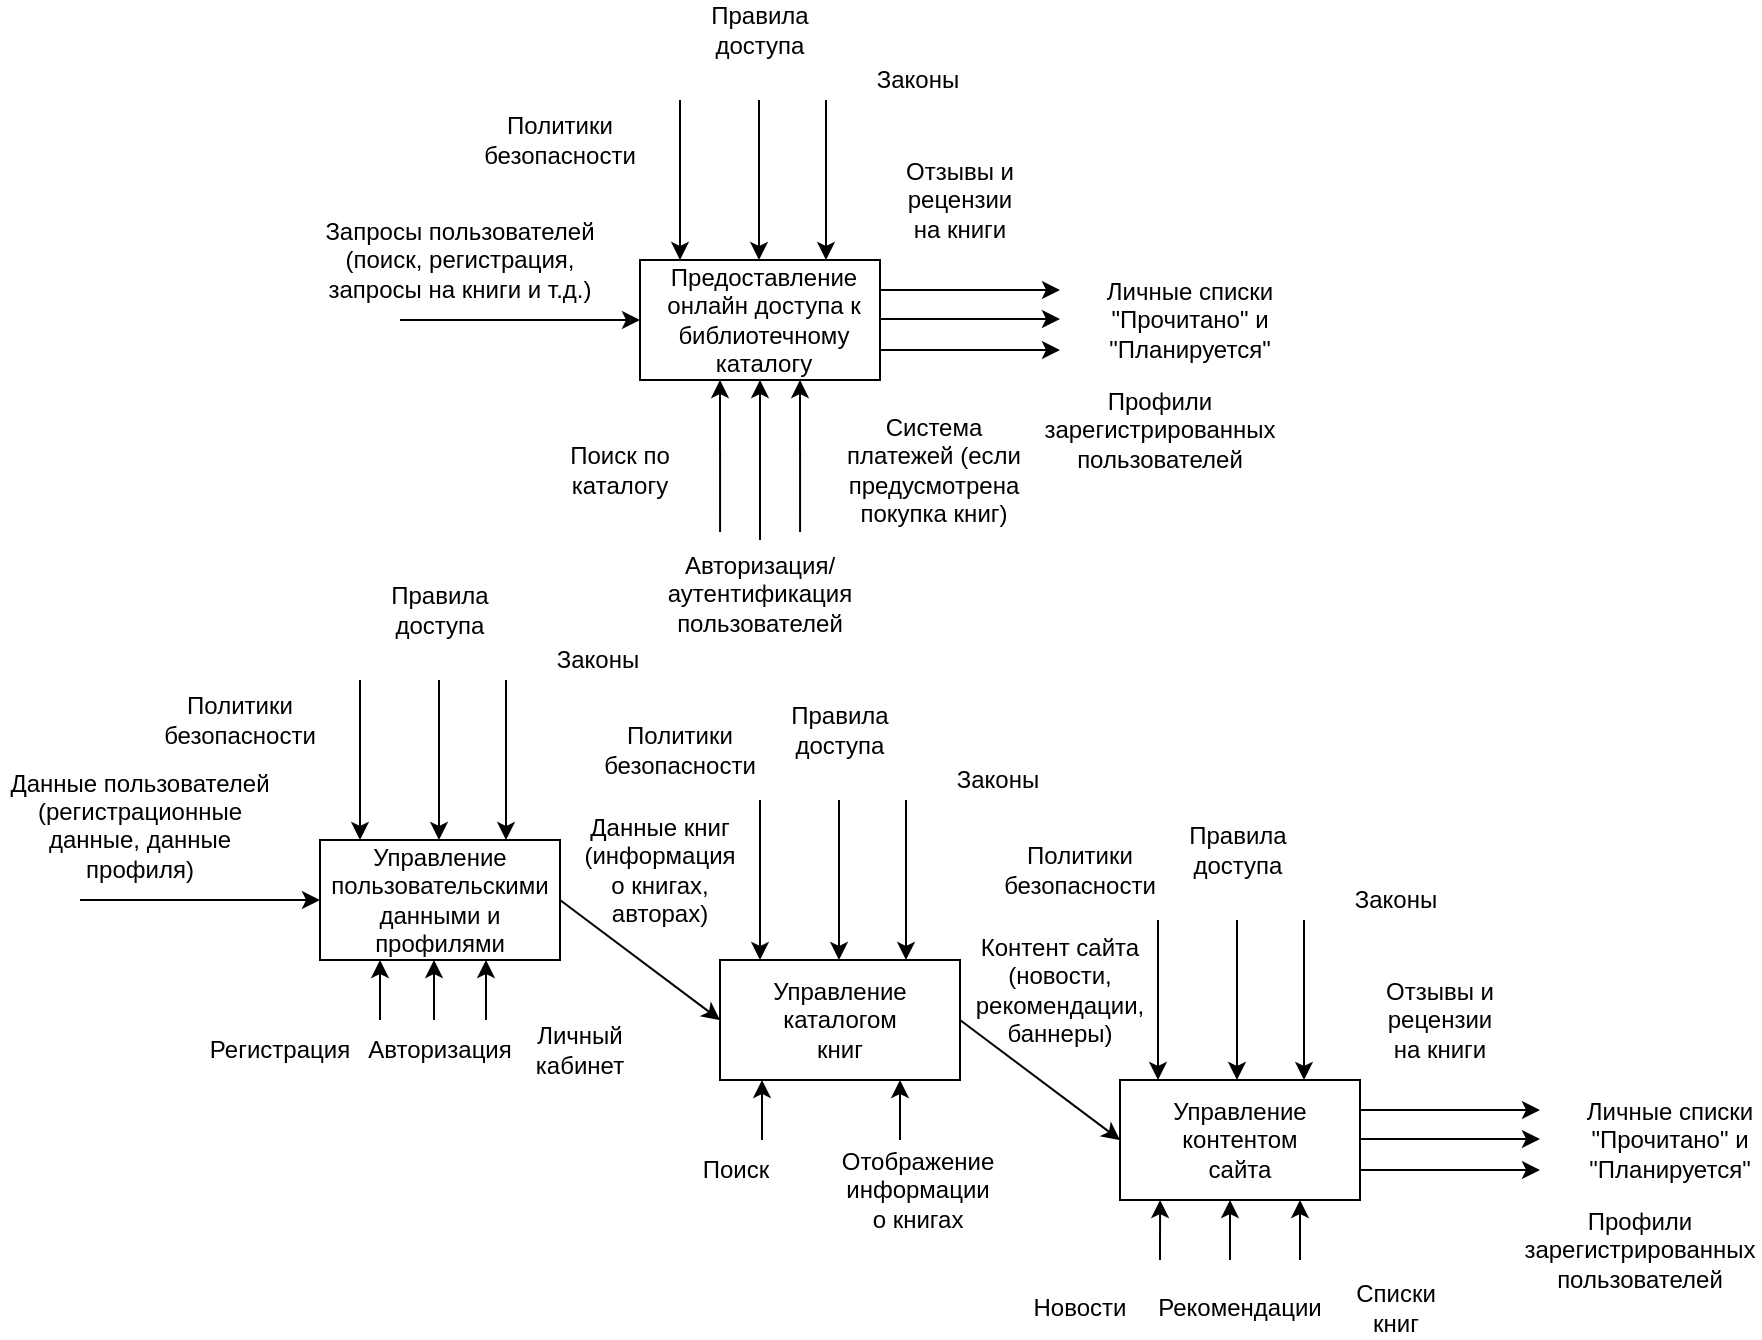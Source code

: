 <mxfile version="24.4.0" type="device">
  <diagram name="Страница — 1" id="PzksP_45azqz7sU4Hmrh">
    <mxGraphModel dx="1434" dy="772" grid="1" gridSize="10" guides="1" tooltips="1" connect="1" arrows="1" fold="1" page="1" pageScale="1" pageWidth="827" pageHeight="1169" math="0" shadow="0">
      <root>
        <mxCell id="0" />
        <mxCell id="1" parent="0" />
        <mxCell id="FOBwEwuGAt_n-QjyHjdJ-1" value="" style="rounded=0;whiteSpace=wrap;html=1;" parent="1" vertex="1">
          <mxGeometry x="320" y="290" width="120" height="60" as="geometry" />
        </mxCell>
        <mxCell id="FOBwEwuGAt_n-QjyHjdJ-3" value="Предоставление онлайн доступа к библиотечному каталогу" style="text;html=1;strokeColor=none;fillColor=none;align=center;verticalAlign=middle;whiteSpace=wrap;rounded=0;" parent="1" vertex="1">
          <mxGeometry x="332" y="305" width="100" height="30" as="geometry" />
        </mxCell>
        <mxCell id="FOBwEwuGAt_n-QjyHjdJ-6" value="" style="endArrow=classic;html=1;rounded=0;entryX=0.5;entryY=0;entryDx=0;entryDy=0;" parent="1" edge="1">
          <mxGeometry width="50" height="50" relative="1" as="geometry">
            <mxPoint x="340" y="210" as="sourcePoint" />
            <mxPoint x="340" y="290" as="targetPoint" />
          </mxGeometry>
        </mxCell>
        <mxCell id="FOBwEwuGAt_n-QjyHjdJ-7" value="Политики безопасности" style="text;html=1;strokeColor=none;fillColor=none;align=center;verticalAlign=middle;whiteSpace=wrap;rounded=0;" parent="1" vertex="1">
          <mxGeometry x="250" y="215" width="60" height="30" as="geometry" />
        </mxCell>
        <mxCell id="FOBwEwuGAt_n-QjyHjdJ-8" value="" style="endArrow=classic;html=1;rounded=0;entryX=0.558;entryY=1.067;entryDx=0;entryDy=0;entryPerimeter=0;" parent="1" edge="1">
          <mxGeometry width="50" height="50" relative="1" as="geometry">
            <mxPoint x="360.04" y="425.98" as="sourcePoint" />
            <mxPoint x="360.0" y="350" as="targetPoint" />
          </mxGeometry>
        </mxCell>
        <mxCell id="FOBwEwuGAt_n-QjyHjdJ-9" value="Поиск по каталогу" style="text;html=1;strokeColor=none;fillColor=none;align=center;verticalAlign=middle;whiteSpace=wrap;rounded=0;fontStyle=0" parent="1" vertex="1">
          <mxGeometry x="280" y="380" width="60" height="30" as="geometry" />
        </mxCell>
        <mxCell id="FOBwEwuGAt_n-QjyHjdJ-10" value="" style="endArrow=classic;html=1;rounded=0;entryX=0.558;entryY=1.067;entryDx=0;entryDy=0;entryPerimeter=0;" parent="1" edge="1">
          <mxGeometry width="50" height="50" relative="1" as="geometry">
            <mxPoint x="400.04" y="425.98" as="sourcePoint" />
            <mxPoint x="400.0" y="350" as="targetPoint" />
          </mxGeometry>
        </mxCell>
        <mxCell id="FOBwEwuGAt_n-QjyHjdJ-11" value="Система платежей (если предусмотрена покупка книг)" style="text;html=1;strokeColor=none;fillColor=none;align=center;verticalAlign=middle;whiteSpace=wrap;rounded=0;fontStyle=0" parent="1" vertex="1">
          <mxGeometry x="414" y="380" width="106" height="30" as="geometry" />
        </mxCell>
        <mxCell id="FOBwEwuGAt_n-QjyHjdJ-14" value="" style="rounded=0;whiteSpace=wrap;html=1;" parent="1" vertex="1">
          <mxGeometry x="160" y="580" width="120" height="60" as="geometry" />
        </mxCell>
        <mxCell id="FOBwEwuGAt_n-QjyHjdJ-15" value="" style="rounded=0;whiteSpace=wrap;html=1;" parent="1" vertex="1">
          <mxGeometry x="360" y="640" width="120" height="60" as="geometry" />
        </mxCell>
        <mxCell id="FOBwEwuGAt_n-QjyHjdJ-16" value="" style="rounded=0;whiteSpace=wrap;html=1;" parent="1" vertex="1">
          <mxGeometry x="560" y="700" width="120" height="60" as="geometry" />
        </mxCell>
        <mxCell id="FOBwEwuGAt_n-QjyHjdJ-19" value="Управление пользовательскими данными и профилями" style="text;html=1;strokeColor=none;fillColor=none;align=center;verticalAlign=middle;whiteSpace=wrap;rounded=0;" parent="1" vertex="1">
          <mxGeometry x="190" y="595" width="60" height="30" as="geometry" />
        </mxCell>
        <mxCell id="FOBwEwuGAt_n-QjyHjdJ-20" value="" style="endArrow=classic;html=1;rounded=0;exitX=1;exitY=0.5;exitDx=0;exitDy=0;entryX=0;entryY=0.5;entryDx=0;entryDy=0;" parent="1" source="FOBwEwuGAt_n-QjyHjdJ-14" target="FOBwEwuGAt_n-QjyHjdJ-15" edge="1">
          <mxGeometry width="50" height="50" relative="1" as="geometry">
            <mxPoint x="300" y="640" as="sourcePoint" />
            <mxPoint x="350" y="590" as="targetPoint" />
          </mxGeometry>
        </mxCell>
        <mxCell id="FOBwEwuGAt_n-QjyHjdJ-21" value="" style="endArrow=classic;html=1;rounded=0;exitX=1;exitY=0.5;exitDx=0;exitDy=0;entryX=0;entryY=0.5;entryDx=0;entryDy=0;" parent="1" edge="1">
          <mxGeometry width="50" height="50" relative="1" as="geometry">
            <mxPoint x="480" y="670" as="sourcePoint" />
            <mxPoint x="560" y="730" as="targetPoint" />
          </mxGeometry>
        </mxCell>
        <mxCell id="FOBwEwuGAt_n-QjyHjdJ-24" value="Управление каталогом книг" style="text;html=1;strokeColor=none;fillColor=none;align=center;verticalAlign=middle;whiteSpace=wrap;rounded=0;" parent="1" vertex="1">
          <mxGeometry x="390" y="655" width="60" height="30" as="geometry" />
        </mxCell>
        <mxCell id="FOBwEwuGAt_n-QjyHjdJ-25" value="Управление контентом сайта" style="text;html=1;strokeColor=none;fillColor=none;align=center;verticalAlign=middle;whiteSpace=wrap;rounded=0;" parent="1" vertex="1">
          <mxGeometry x="590" y="715" width="60" height="30" as="geometry" />
        </mxCell>
        <mxCell id="FOBwEwuGAt_n-QjyHjdJ-38" value="" style="endArrow=classic;html=1;rounded=0;" parent="1" edge="1">
          <mxGeometry width="50" height="50" relative="1" as="geometry">
            <mxPoint x="200" y="320" as="sourcePoint" />
            <mxPoint x="320" y="320" as="targetPoint" />
          </mxGeometry>
        </mxCell>
        <mxCell id="FOBwEwuGAt_n-QjyHjdJ-40" value="Запросы пользователей (поиск, регистрация, запросы на книги и т.д.)" style="text;html=1;strokeColor=none;fillColor=none;align=center;verticalAlign=middle;whiteSpace=wrap;rounded=0;" parent="1" vertex="1">
          <mxGeometry x="160" y="275" width="140" height="30" as="geometry" />
        </mxCell>
        <mxCell id="FOBwEwuGAt_n-QjyHjdJ-42" value="" style="endArrow=classic;html=1;rounded=0;" parent="1" edge="1">
          <mxGeometry width="50" height="50" relative="1" as="geometry">
            <mxPoint x="440" y="305" as="sourcePoint" />
            <mxPoint x="530" y="305" as="targetPoint" />
          </mxGeometry>
        </mxCell>
        <mxCell id="FOBwEwuGAt_n-QjyHjdJ-44" value="Отзывы и рецензии на книги" style="text;html=1;strokeColor=none;fillColor=none;align=center;verticalAlign=middle;whiteSpace=wrap;rounded=0;" parent="1" vertex="1">
          <mxGeometry x="450" y="245" width="60" height="30" as="geometry" />
        </mxCell>
        <mxCell id="FOBwEwuGAt_n-QjyHjdJ-46" value="" style="endArrow=classic;html=1;rounded=0;entryX=0.5;entryY=1;entryDx=0;entryDy=0;" parent="1" target="FOBwEwuGAt_n-QjyHjdJ-1" edge="1">
          <mxGeometry width="50" height="50" relative="1" as="geometry">
            <mxPoint x="380" y="430" as="sourcePoint" />
            <mxPoint x="400" y="450" as="targetPoint" />
          </mxGeometry>
        </mxCell>
        <mxCell id="FOBwEwuGAt_n-QjyHjdJ-47" value="Авторизация/аутентификация пользователей" style="text;html=1;strokeColor=none;fillColor=none;align=center;verticalAlign=middle;whiteSpace=wrap;rounded=0;fontStyle=0" parent="1" vertex="1">
          <mxGeometry x="350" y="442" width="60" height="30" as="geometry" />
        </mxCell>
        <mxCell id="FOBwEwuGAt_n-QjyHjdJ-53" value="" style="endArrow=classic;html=1;rounded=0;entryX=0.25;entryY=1;entryDx=0;entryDy=0;" parent="1" target="FOBwEwuGAt_n-QjyHjdJ-14" edge="1">
          <mxGeometry width="50" height="50" relative="1" as="geometry">
            <mxPoint x="190" y="670" as="sourcePoint" />
            <mxPoint x="200" y="700" as="targetPoint" />
          </mxGeometry>
        </mxCell>
        <mxCell id="FOBwEwuGAt_n-QjyHjdJ-54" value="Регистрация" style="text;html=1;strokeColor=none;fillColor=none;align=center;verticalAlign=middle;whiteSpace=wrap;rounded=0;" parent="1" vertex="1">
          <mxGeometry x="110" y="670" width="60" height="30" as="geometry" />
        </mxCell>
        <mxCell id="FOBwEwuGAt_n-QjyHjdJ-55" value="" style="endArrow=classic;html=1;rounded=0;exitX=0.175;exitY=1;exitDx=0;exitDy=0;exitPerimeter=0;entryX=0.175;entryY=1;entryDx=0;entryDy=0;entryPerimeter=0;" parent="1" target="FOBwEwuGAt_n-QjyHjdJ-15" edge="1">
          <mxGeometry width="50" height="50" relative="1" as="geometry">
            <mxPoint x="381" y="730" as="sourcePoint" />
            <mxPoint x="400" y="850" as="targetPoint" />
          </mxGeometry>
        </mxCell>
        <mxCell id="FOBwEwuGAt_n-QjyHjdJ-56" value="Поиск" style="text;html=1;strokeColor=none;fillColor=none;align=center;verticalAlign=middle;whiteSpace=wrap;rounded=0;" parent="1" vertex="1">
          <mxGeometry x="338" y="730" width="60" height="30" as="geometry" />
        </mxCell>
        <mxCell id="FOBwEwuGAt_n-QjyHjdJ-57" value="" style="endArrow=classic;html=1;rounded=0;exitX=0.167;exitY=1;exitDx=0;exitDy=0;exitPerimeter=0;entryX=0.167;entryY=1;entryDx=0;entryDy=0;entryPerimeter=0;" parent="1" target="FOBwEwuGAt_n-QjyHjdJ-16" edge="1">
          <mxGeometry width="50" height="50" relative="1" as="geometry">
            <mxPoint x="580" y="790" as="sourcePoint" />
            <mxPoint x="600" y="850" as="targetPoint" />
          </mxGeometry>
        </mxCell>
        <mxCell id="FOBwEwuGAt_n-QjyHjdJ-58" value="Новости" style="text;html=1;strokeColor=none;fillColor=none;align=center;verticalAlign=middle;whiteSpace=wrap;rounded=0;" parent="1" vertex="1">
          <mxGeometry x="510" y="799" width="60" height="30" as="geometry" />
        </mxCell>
        <mxCell id="FOBwEwuGAt_n-QjyHjdJ-59" value="" style="endArrow=classic;html=1;rounded=0;exitX=0.75;exitY=1;exitDx=0;exitDy=0;entryX=0.75;entryY=1;entryDx=0;entryDy=0;" parent="1" target="FOBwEwuGAt_n-QjyHjdJ-16" edge="1">
          <mxGeometry width="50" height="50" relative="1" as="geometry">
            <mxPoint x="650" y="790" as="sourcePoint" />
            <mxPoint x="680" y="920" as="targetPoint" />
          </mxGeometry>
        </mxCell>
        <mxCell id="FOBwEwuGAt_n-QjyHjdJ-60" value="Списки книг" style="text;html=1;strokeColor=none;fillColor=none;align=center;verticalAlign=middle;whiteSpace=wrap;rounded=0;" parent="1" vertex="1">
          <mxGeometry x="668" y="799" width="60" height="30" as="geometry" />
        </mxCell>
        <mxCell id="FOBwEwuGAt_n-QjyHjdJ-61" value="" style="endArrow=classic;html=1;rounded=0;exitX=0.75;exitY=1;exitDx=0;exitDy=0;entryX=0.75;entryY=1;entryDx=0;entryDy=0;" parent="1" target="FOBwEwuGAt_n-QjyHjdJ-15" edge="1">
          <mxGeometry width="50" height="50" relative="1" as="geometry">
            <mxPoint x="450" y="730" as="sourcePoint" />
            <mxPoint x="470" y="880" as="targetPoint" />
          </mxGeometry>
        </mxCell>
        <mxCell id="FOBwEwuGAt_n-QjyHjdJ-62" value="Отображение информации о книгах" style="text;html=1;strokeColor=none;fillColor=none;align=center;verticalAlign=middle;whiteSpace=wrap;rounded=0;" parent="1" vertex="1">
          <mxGeometry x="429" y="740" width="60" height="30" as="geometry" />
        </mxCell>
        <mxCell id="J_sVBbroZULIogUXOAUy-3" value="" style="endArrow=classic;html=1;rounded=0;" parent="1" edge="1">
          <mxGeometry width="50" height="50" relative="1" as="geometry">
            <mxPoint x="217" y="670" as="sourcePoint" />
            <mxPoint x="217" y="640" as="targetPoint" />
          </mxGeometry>
        </mxCell>
        <mxCell id="J_sVBbroZULIogUXOAUy-4" value="" style="endArrow=classic;html=1;rounded=0;" parent="1" edge="1">
          <mxGeometry width="50" height="50" relative="1" as="geometry">
            <mxPoint x="243" y="670" as="sourcePoint" />
            <mxPoint x="243" y="640" as="targetPoint" />
          </mxGeometry>
        </mxCell>
        <mxCell id="J_sVBbroZULIogUXOAUy-5" value="Авторизация" style="text;html=1;strokeColor=none;fillColor=none;align=center;verticalAlign=middle;whiteSpace=wrap;rounded=0;" parent="1" vertex="1">
          <mxGeometry x="190" y="670" width="60" height="30" as="geometry" />
        </mxCell>
        <mxCell id="J_sVBbroZULIogUXOAUy-6" value="Личный кабинет" style="text;html=1;strokeColor=none;fillColor=none;align=center;verticalAlign=middle;whiteSpace=wrap;rounded=0;" parent="1" vertex="1">
          <mxGeometry x="260" y="670" width="60" height="30" as="geometry" />
        </mxCell>
        <mxCell id="J_sVBbroZULIogUXOAUy-7" value="" style="endArrow=classic;html=1;rounded=0;exitX=0.75;exitY=1;exitDx=0;exitDy=0;entryX=0.75;entryY=1;entryDx=0;entryDy=0;" parent="1" edge="1">
          <mxGeometry width="50" height="50" relative="1" as="geometry">
            <mxPoint x="615" y="790" as="sourcePoint" />
            <mxPoint x="615" y="760" as="targetPoint" />
          </mxGeometry>
        </mxCell>
        <mxCell id="J_sVBbroZULIogUXOAUy-8" value="Рекомендации" style="text;html=1;strokeColor=none;fillColor=none;align=center;verticalAlign=middle;whiteSpace=wrap;rounded=0;" parent="1" vertex="1">
          <mxGeometry x="590" y="799" width="60" height="30" as="geometry" />
        </mxCell>
        <mxCell id="J_sVBbroZULIogUXOAUy-9" value="Контент сайта (новости, рекомендации, баннеры)" style="text;html=1;strokeColor=none;fillColor=none;align=center;verticalAlign=middle;whiteSpace=wrap;rounded=0;" parent="1" vertex="1">
          <mxGeometry x="500" y="640" width="60" height="30" as="geometry" />
        </mxCell>
        <mxCell id="J_sVBbroZULIogUXOAUy-10" value="Данные книг (информация о книгах, авторах)" style="text;html=1;strokeColor=none;fillColor=none;align=center;verticalAlign=middle;whiteSpace=wrap;rounded=0;" parent="1" vertex="1">
          <mxGeometry x="300" y="580" width="60" height="30" as="geometry" />
        </mxCell>
        <mxCell id="JS7KlilTBwcQzKzJyyxC-1" value="" style="endArrow=classic;html=1;rounded=0;" edge="1" parent="1">
          <mxGeometry width="50" height="50" relative="1" as="geometry">
            <mxPoint x="440" y="319.5" as="sourcePoint" />
            <mxPoint x="530" y="319.5" as="targetPoint" />
          </mxGeometry>
        </mxCell>
        <mxCell id="JS7KlilTBwcQzKzJyyxC-2" value="" style="endArrow=classic;html=1;rounded=0;" edge="1" parent="1">
          <mxGeometry width="50" height="50" relative="1" as="geometry">
            <mxPoint x="440" y="335" as="sourcePoint" />
            <mxPoint x="530" y="335" as="targetPoint" />
          </mxGeometry>
        </mxCell>
        <mxCell id="JS7KlilTBwcQzKzJyyxC-3" value="Личные списки &quot;Прочитано&quot; и &quot;Планируется&quot;" style="text;html=1;strokeColor=none;fillColor=none;align=center;verticalAlign=middle;whiteSpace=wrap;rounded=0;" vertex="1" parent="1">
          <mxGeometry x="550" y="305" width="90" height="30" as="geometry" />
        </mxCell>
        <mxCell id="JS7KlilTBwcQzKzJyyxC-4" value="Профили зарегистрированных пользователей" style="text;html=1;strokeColor=none;fillColor=none;align=center;verticalAlign=middle;whiteSpace=wrap;rounded=0;" vertex="1" parent="1">
          <mxGeometry x="550" y="360" width="60" height="30" as="geometry" />
        </mxCell>
        <mxCell id="JS7KlilTBwcQzKzJyyxC-5" value="" style="endArrow=classic;html=1;rounded=0;entryX=0.5;entryY=0;entryDx=0;entryDy=0;" edge="1" parent="1">
          <mxGeometry width="50" height="50" relative="1" as="geometry">
            <mxPoint x="379.5" y="210" as="sourcePoint" />
            <mxPoint x="379.5" y="290" as="targetPoint" />
          </mxGeometry>
        </mxCell>
        <mxCell id="JS7KlilTBwcQzKzJyyxC-6" value="" style="endArrow=classic;html=1;rounded=0;entryX=0.5;entryY=0;entryDx=0;entryDy=0;" edge="1" parent="1">
          <mxGeometry width="50" height="50" relative="1" as="geometry">
            <mxPoint x="413" y="210" as="sourcePoint" />
            <mxPoint x="413" y="290" as="targetPoint" />
          </mxGeometry>
        </mxCell>
        <mxCell id="JS7KlilTBwcQzKzJyyxC-7" value="Правила доступа" style="text;html=1;strokeColor=none;fillColor=none;align=center;verticalAlign=middle;whiteSpace=wrap;rounded=0;" vertex="1" parent="1">
          <mxGeometry x="350" y="160" width="60" height="30" as="geometry" />
        </mxCell>
        <mxCell id="JS7KlilTBwcQzKzJyyxC-8" value="Законы   " style="text;html=1;strokeColor=none;fillColor=none;align=center;verticalAlign=middle;whiteSpace=wrap;rounded=0;" vertex="1" parent="1">
          <mxGeometry x="429" y="185" width="60" height="30" as="geometry" />
        </mxCell>
        <mxCell id="JS7KlilTBwcQzKzJyyxC-9" value="" style="endArrow=classic;html=1;rounded=0;entryX=0.5;entryY=0;entryDx=0;entryDy=0;" edge="1" parent="1">
          <mxGeometry width="50" height="50" relative="1" as="geometry">
            <mxPoint x="180" y="500" as="sourcePoint" />
            <mxPoint x="180" y="580" as="targetPoint" />
          </mxGeometry>
        </mxCell>
        <mxCell id="JS7KlilTBwcQzKzJyyxC-10" value="Политики безопасности" style="text;html=1;strokeColor=none;fillColor=none;align=center;verticalAlign=middle;whiteSpace=wrap;rounded=0;" vertex="1" parent="1">
          <mxGeometry x="90" y="505" width="60" height="30" as="geometry" />
        </mxCell>
        <mxCell id="JS7KlilTBwcQzKzJyyxC-11" value="" style="endArrow=classic;html=1;rounded=0;entryX=0.5;entryY=0;entryDx=0;entryDy=0;" edge="1" parent="1">
          <mxGeometry width="50" height="50" relative="1" as="geometry">
            <mxPoint x="219.5" y="500" as="sourcePoint" />
            <mxPoint x="219.5" y="580" as="targetPoint" />
          </mxGeometry>
        </mxCell>
        <mxCell id="JS7KlilTBwcQzKzJyyxC-12" value="" style="endArrow=classic;html=1;rounded=0;entryX=0.5;entryY=0;entryDx=0;entryDy=0;" edge="1" parent="1">
          <mxGeometry width="50" height="50" relative="1" as="geometry">
            <mxPoint x="253" y="500" as="sourcePoint" />
            <mxPoint x="253" y="580" as="targetPoint" />
          </mxGeometry>
        </mxCell>
        <mxCell id="JS7KlilTBwcQzKzJyyxC-13" value="Правила доступа" style="text;html=1;strokeColor=none;fillColor=none;align=center;verticalAlign=middle;whiteSpace=wrap;rounded=0;" vertex="1" parent="1">
          <mxGeometry x="190" y="450" width="60" height="30" as="geometry" />
        </mxCell>
        <mxCell id="JS7KlilTBwcQzKzJyyxC-14" value="Законы   " style="text;html=1;strokeColor=none;fillColor=none;align=center;verticalAlign=middle;whiteSpace=wrap;rounded=0;" vertex="1" parent="1">
          <mxGeometry x="269" y="475" width="60" height="30" as="geometry" />
        </mxCell>
        <mxCell id="JS7KlilTBwcQzKzJyyxC-27" value="" style="endArrow=classic;html=1;rounded=0;entryX=0.5;entryY=0;entryDx=0;entryDy=0;" edge="1" parent="1">
          <mxGeometry width="50" height="50" relative="1" as="geometry">
            <mxPoint x="380" y="560" as="sourcePoint" />
            <mxPoint x="380" y="640" as="targetPoint" />
          </mxGeometry>
        </mxCell>
        <mxCell id="JS7KlilTBwcQzKzJyyxC-28" value="Политики безопасности" style="text;html=1;strokeColor=none;fillColor=none;align=center;verticalAlign=middle;whiteSpace=wrap;rounded=0;" vertex="1" parent="1">
          <mxGeometry x="310" y="520" width="60" height="30" as="geometry" />
        </mxCell>
        <mxCell id="JS7KlilTBwcQzKzJyyxC-29" value="" style="endArrow=classic;html=1;rounded=0;entryX=0.5;entryY=0;entryDx=0;entryDy=0;" edge="1" parent="1">
          <mxGeometry width="50" height="50" relative="1" as="geometry">
            <mxPoint x="419.5" y="560" as="sourcePoint" />
            <mxPoint x="419.5" y="640" as="targetPoint" />
          </mxGeometry>
        </mxCell>
        <mxCell id="JS7KlilTBwcQzKzJyyxC-30" value="" style="endArrow=classic;html=1;rounded=0;entryX=0.5;entryY=0;entryDx=0;entryDy=0;" edge="1" parent="1">
          <mxGeometry width="50" height="50" relative="1" as="geometry">
            <mxPoint x="453" y="560" as="sourcePoint" />
            <mxPoint x="453" y="640" as="targetPoint" />
          </mxGeometry>
        </mxCell>
        <mxCell id="JS7KlilTBwcQzKzJyyxC-31" value="Правила доступа" style="text;html=1;strokeColor=none;fillColor=none;align=center;verticalAlign=middle;whiteSpace=wrap;rounded=0;" vertex="1" parent="1">
          <mxGeometry x="390" y="510" width="60" height="30" as="geometry" />
        </mxCell>
        <mxCell id="JS7KlilTBwcQzKzJyyxC-32" value="Законы   " style="text;html=1;strokeColor=none;fillColor=none;align=center;verticalAlign=middle;whiteSpace=wrap;rounded=0;" vertex="1" parent="1">
          <mxGeometry x="469" y="535" width="60" height="30" as="geometry" />
        </mxCell>
        <mxCell id="JS7KlilTBwcQzKzJyyxC-33" value="" style="endArrow=classic;html=1;rounded=0;entryX=0.5;entryY=0;entryDx=0;entryDy=0;" edge="1" parent="1">
          <mxGeometry width="50" height="50" relative="1" as="geometry">
            <mxPoint x="579" y="620" as="sourcePoint" />
            <mxPoint x="579" y="700" as="targetPoint" />
          </mxGeometry>
        </mxCell>
        <mxCell id="JS7KlilTBwcQzKzJyyxC-34" value="Политики безопасности" style="text;html=1;strokeColor=none;fillColor=none;align=center;verticalAlign=middle;whiteSpace=wrap;rounded=0;" vertex="1" parent="1">
          <mxGeometry x="510" y="580" width="60" height="30" as="geometry" />
        </mxCell>
        <mxCell id="JS7KlilTBwcQzKzJyyxC-35" value="" style="endArrow=classic;html=1;rounded=0;entryX=0.5;entryY=0;entryDx=0;entryDy=0;" edge="1" parent="1">
          <mxGeometry width="50" height="50" relative="1" as="geometry">
            <mxPoint x="618.5" y="620" as="sourcePoint" />
            <mxPoint x="618.5" y="700" as="targetPoint" />
          </mxGeometry>
        </mxCell>
        <mxCell id="JS7KlilTBwcQzKzJyyxC-36" value="" style="endArrow=classic;html=1;rounded=0;entryX=0.5;entryY=0;entryDx=0;entryDy=0;" edge="1" parent="1">
          <mxGeometry width="50" height="50" relative="1" as="geometry">
            <mxPoint x="652" y="620" as="sourcePoint" />
            <mxPoint x="652" y="700" as="targetPoint" />
          </mxGeometry>
        </mxCell>
        <mxCell id="JS7KlilTBwcQzKzJyyxC-37" value="Правила доступа" style="text;html=1;strokeColor=none;fillColor=none;align=center;verticalAlign=middle;whiteSpace=wrap;rounded=0;" vertex="1" parent="1">
          <mxGeometry x="589" y="570" width="60" height="30" as="geometry" />
        </mxCell>
        <mxCell id="JS7KlilTBwcQzKzJyyxC-38" value="Законы   " style="text;html=1;strokeColor=none;fillColor=none;align=center;verticalAlign=middle;whiteSpace=wrap;rounded=0;" vertex="1" parent="1">
          <mxGeometry x="668" y="595" width="60" height="30" as="geometry" />
        </mxCell>
        <mxCell id="JS7KlilTBwcQzKzJyyxC-39" value="" style="endArrow=classic;html=1;rounded=0;" edge="1" parent="1">
          <mxGeometry width="50" height="50" relative="1" as="geometry">
            <mxPoint x="40" y="610" as="sourcePoint" />
            <mxPoint x="160" y="610" as="targetPoint" />
          </mxGeometry>
        </mxCell>
        <mxCell id="JS7KlilTBwcQzKzJyyxC-40" value="Данные пользователей (регистрационные данные, данные профиля)&lt;div&gt;&lt;br/&gt;&lt;/div&gt;" style="text;html=1;strokeColor=none;fillColor=none;align=center;verticalAlign=middle;whiteSpace=wrap;rounded=0;" vertex="1" parent="1">
          <mxGeometry y="565" width="140" height="30" as="geometry" />
        </mxCell>
        <mxCell id="JS7KlilTBwcQzKzJyyxC-41" value="" style="endArrow=classic;html=1;rounded=0;" edge="1" parent="1">
          <mxGeometry width="50" height="50" relative="1" as="geometry">
            <mxPoint x="680" y="715" as="sourcePoint" />
            <mxPoint x="770" y="715" as="targetPoint" />
          </mxGeometry>
        </mxCell>
        <mxCell id="JS7KlilTBwcQzKzJyyxC-42" value="Отзывы и рецензии на книги" style="text;html=1;strokeColor=none;fillColor=none;align=center;verticalAlign=middle;whiteSpace=wrap;rounded=0;" vertex="1" parent="1">
          <mxGeometry x="690" y="655" width="60" height="30" as="geometry" />
        </mxCell>
        <mxCell id="JS7KlilTBwcQzKzJyyxC-43" value="" style="endArrow=classic;html=1;rounded=0;" edge="1" parent="1">
          <mxGeometry width="50" height="50" relative="1" as="geometry">
            <mxPoint x="680" y="729.5" as="sourcePoint" />
            <mxPoint x="770" y="729.5" as="targetPoint" />
          </mxGeometry>
        </mxCell>
        <mxCell id="JS7KlilTBwcQzKzJyyxC-44" value="" style="endArrow=classic;html=1;rounded=0;" edge="1" parent="1">
          <mxGeometry width="50" height="50" relative="1" as="geometry">
            <mxPoint x="680" y="745" as="sourcePoint" />
            <mxPoint x="770" y="745" as="targetPoint" />
          </mxGeometry>
        </mxCell>
        <mxCell id="JS7KlilTBwcQzKzJyyxC-45" value="Личные списки &quot;Прочитано&quot; и &quot;Планируется&quot;" style="text;html=1;strokeColor=none;fillColor=none;align=center;verticalAlign=middle;whiteSpace=wrap;rounded=0;" vertex="1" parent="1">
          <mxGeometry x="790" y="715" width="90" height="30" as="geometry" />
        </mxCell>
        <mxCell id="JS7KlilTBwcQzKzJyyxC-46" value="Профили зарегистрированных пользователей" style="text;html=1;strokeColor=none;fillColor=none;align=center;verticalAlign=middle;whiteSpace=wrap;rounded=0;" vertex="1" parent="1">
          <mxGeometry x="790" y="770" width="60" height="30" as="geometry" />
        </mxCell>
      </root>
    </mxGraphModel>
  </diagram>
</mxfile>
